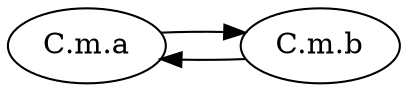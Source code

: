 digraph G {
        dir=forward;
        rankdir=RL;
       
        Cmb -> Cma;
        Cma -> Cmb;
        Cma [label="C.m.a"];
        Cmb [label="C.m.b"];
}